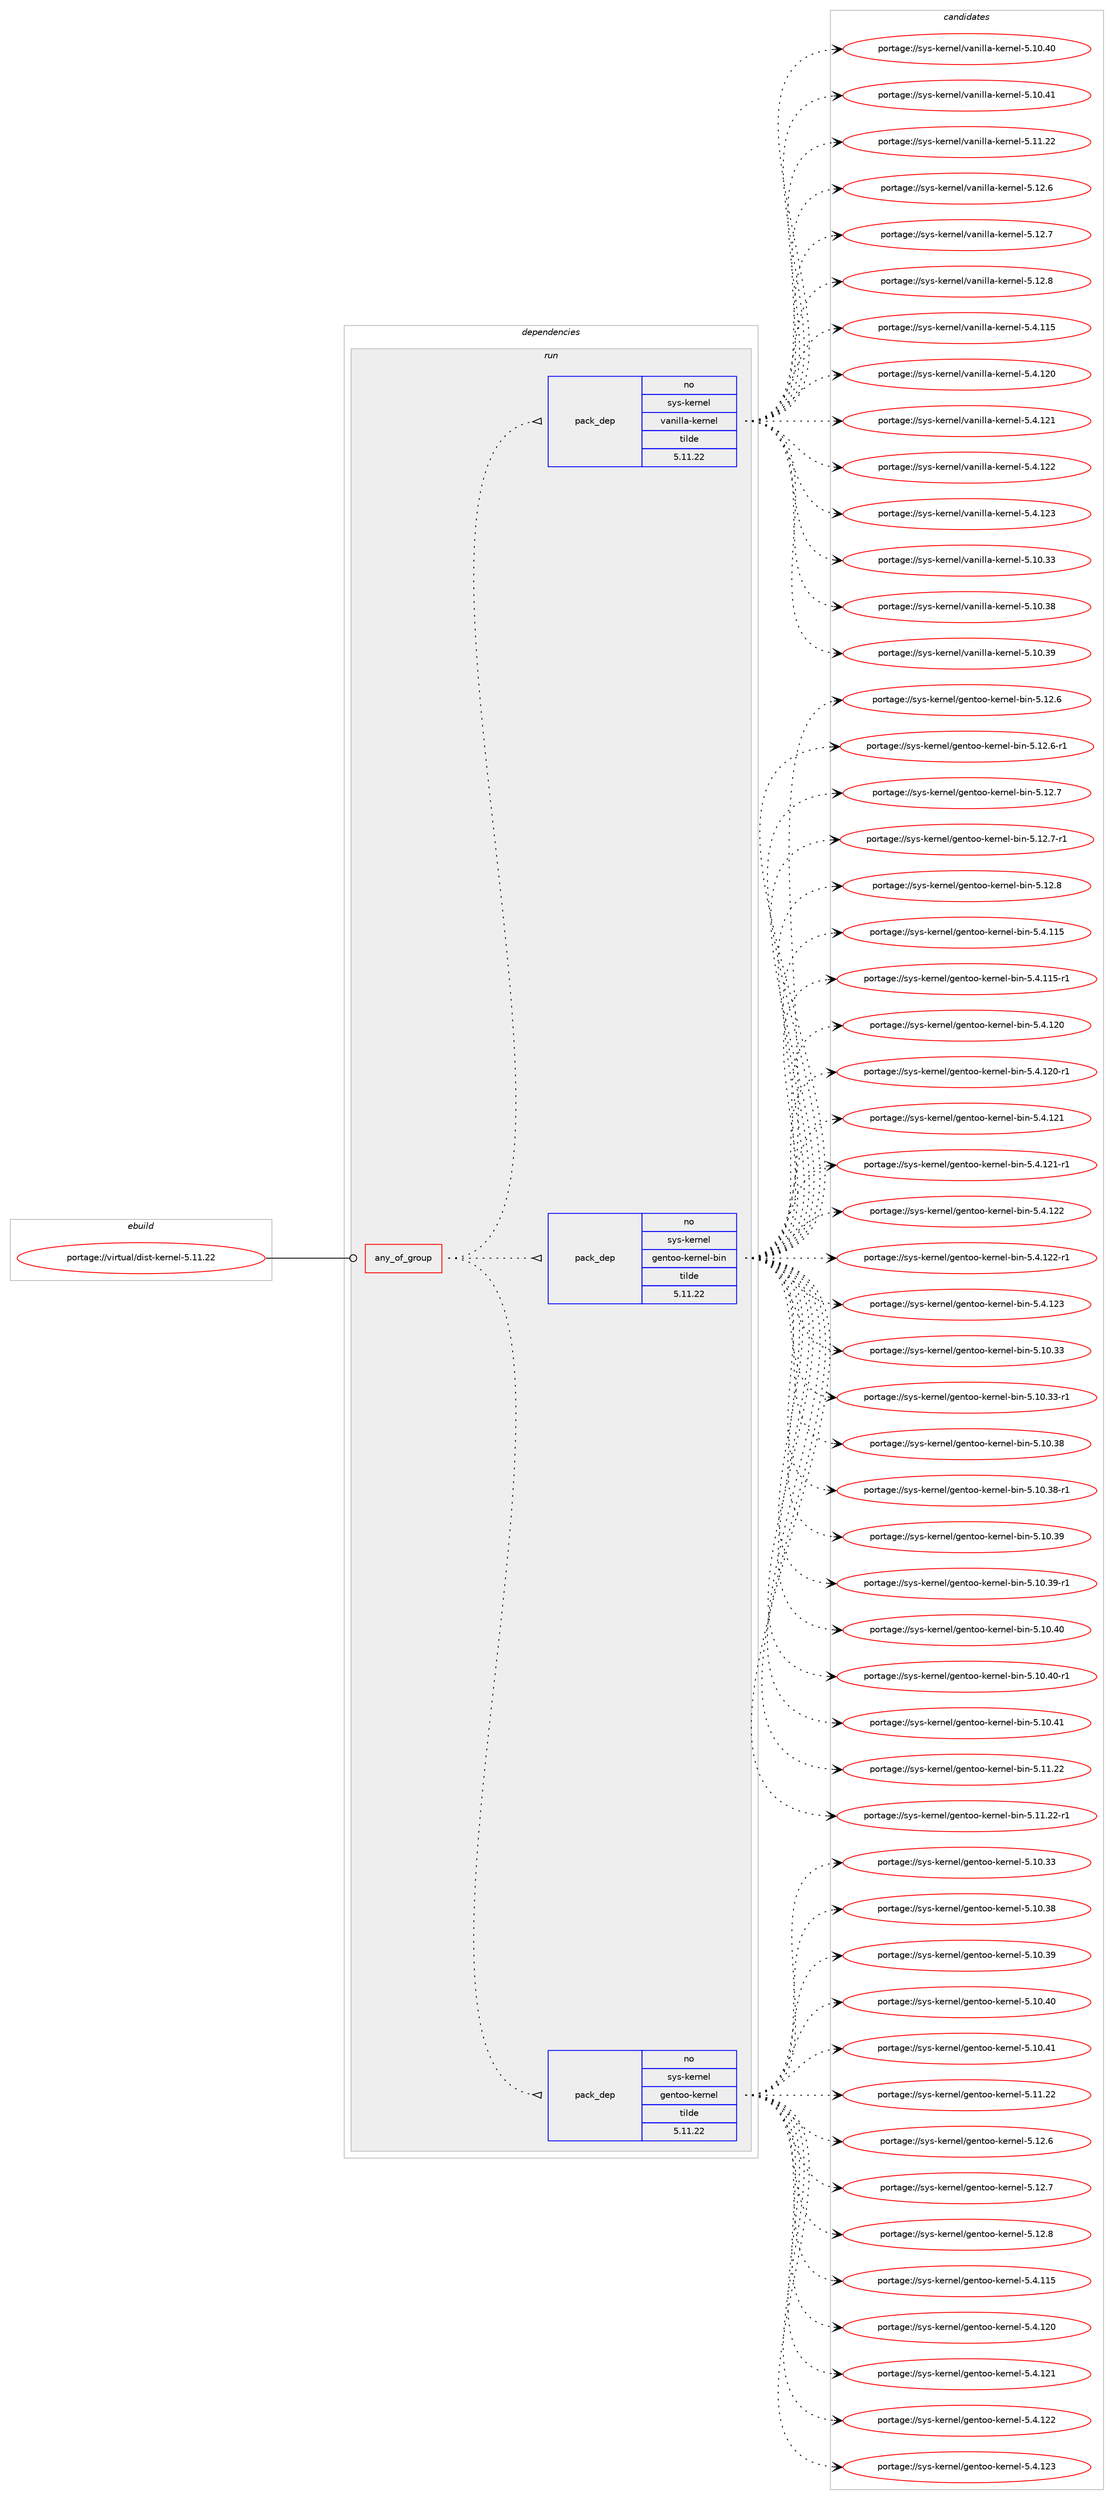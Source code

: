 digraph prolog {

# *************
# Graph options
# *************

newrank=true;
concentrate=true;
compound=true;
graph [rankdir=LR,fontname=Helvetica,fontsize=10,ranksep=1.5];#, ranksep=2.5, nodesep=0.2];
edge  [arrowhead=vee];
node  [fontname=Helvetica,fontsize=10];

# **********
# The ebuild
# **********

subgraph cluster_leftcol {
color=gray;
rank=same;
label=<<i>ebuild</i>>;
id [label="portage://virtual/dist-kernel-5.11.22", color=red, width=4, href="../virtual/dist-kernel-5.11.22.svg"];
}

# ****************
# The dependencies
# ****************

subgraph cluster_midcol {
color=gray;
label=<<i>dependencies</i>>;
subgraph cluster_compile {
fillcolor="#eeeeee";
style=filled;
label=<<i>compile</i>>;
}
subgraph cluster_compileandrun {
fillcolor="#eeeeee";
style=filled;
label=<<i>compile and run</i>>;
}
subgraph cluster_run {
fillcolor="#eeeeee";
style=filled;
label=<<i>run</i>>;
subgraph any24 {
dependency660 [label=<<TABLE BORDER="0" CELLBORDER="1" CELLSPACING="0" CELLPADDING="4"><TR><TD CELLPADDING="10">any_of_group</TD></TR></TABLE>>, shape=none, color=red];subgraph pack335 {
dependency661 [label=<<TABLE BORDER="0" CELLBORDER="1" CELLSPACING="0" CELLPADDING="4" WIDTH="220"><TR><TD ROWSPAN="6" CELLPADDING="30">pack_dep</TD></TR><TR><TD WIDTH="110">no</TD></TR><TR><TD>sys-kernel</TD></TR><TR><TD>gentoo-kernel</TD></TR><TR><TD>tilde</TD></TR><TR><TD>5.11.22</TD></TR></TABLE>>, shape=none, color=blue];
}
dependency660:e -> dependency661:w [weight=20,style="dotted",arrowhead="oinv"];
subgraph pack336 {
dependency662 [label=<<TABLE BORDER="0" CELLBORDER="1" CELLSPACING="0" CELLPADDING="4" WIDTH="220"><TR><TD ROWSPAN="6" CELLPADDING="30">pack_dep</TD></TR><TR><TD WIDTH="110">no</TD></TR><TR><TD>sys-kernel</TD></TR><TR><TD>gentoo-kernel-bin</TD></TR><TR><TD>tilde</TD></TR><TR><TD>5.11.22</TD></TR></TABLE>>, shape=none, color=blue];
}
dependency660:e -> dependency662:w [weight=20,style="dotted",arrowhead="oinv"];
subgraph pack337 {
dependency663 [label=<<TABLE BORDER="0" CELLBORDER="1" CELLSPACING="0" CELLPADDING="4" WIDTH="220"><TR><TD ROWSPAN="6" CELLPADDING="30">pack_dep</TD></TR><TR><TD WIDTH="110">no</TD></TR><TR><TD>sys-kernel</TD></TR><TR><TD>vanilla-kernel</TD></TR><TR><TD>tilde</TD></TR><TR><TD>5.11.22</TD></TR></TABLE>>, shape=none, color=blue];
}
dependency660:e -> dependency663:w [weight=20,style="dotted",arrowhead="oinv"];
}
id:e -> dependency660:w [weight=20,style="solid",arrowhead="odot"];
}
}

# **************
# The candidates
# **************

subgraph cluster_choices {
rank=same;
color=gray;
label=<<i>candidates</i>>;

subgraph choice335 {
color=black;
nodesep=1;
choice1151211154510710111411010110847103101110116111111451071011141101011084553464948465151 [label="portage://sys-kernel/gentoo-kernel-5.10.33", color=red, width=4,href="../sys-kernel/gentoo-kernel-5.10.33.svg"];
choice1151211154510710111411010110847103101110116111111451071011141101011084553464948465156 [label="portage://sys-kernel/gentoo-kernel-5.10.38", color=red, width=4,href="../sys-kernel/gentoo-kernel-5.10.38.svg"];
choice1151211154510710111411010110847103101110116111111451071011141101011084553464948465157 [label="portage://sys-kernel/gentoo-kernel-5.10.39", color=red, width=4,href="../sys-kernel/gentoo-kernel-5.10.39.svg"];
choice1151211154510710111411010110847103101110116111111451071011141101011084553464948465248 [label="portage://sys-kernel/gentoo-kernel-5.10.40", color=red, width=4,href="../sys-kernel/gentoo-kernel-5.10.40.svg"];
choice1151211154510710111411010110847103101110116111111451071011141101011084553464948465249 [label="portage://sys-kernel/gentoo-kernel-5.10.41", color=red, width=4,href="../sys-kernel/gentoo-kernel-5.10.41.svg"];
choice1151211154510710111411010110847103101110116111111451071011141101011084553464949465050 [label="portage://sys-kernel/gentoo-kernel-5.11.22", color=red, width=4,href="../sys-kernel/gentoo-kernel-5.11.22.svg"];
choice11512111545107101114110101108471031011101161111114510710111411010110845534649504654 [label="portage://sys-kernel/gentoo-kernel-5.12.6", color=red, width=4,href="../sys-kernel/gentoo-kernel-5.12.6.svg"];
choice11512111545107101114110101108471031011101161111114510710111411010110845534649504655 [label="portage://sys-kernel/gentoo-kernel-5.12.7", color=red, width=4,href="../sys-kernel/gentoo-kernel-5.12.7.svg"];
choice11512111545107101114110101108471031011101161111114510710111411010110845534649504656 [label="portage://sys-kernel/gentoo-kernel-5.12.8", color=red, width=4,href="../sys-kernel/gentoo-kernel-5.12.8.svg"];
choice1151211154510710111411010110847103101110116111111451071011141101011084553465246494953 [label="portage://sys-kernel/gentoo-kernel-5.4.115", color=red, width=4,href="../sys-kernel/gentoo-kernel-5.4.115.svg"];
choice1151211154510710111411010110847103101110116111111451071011141101011084553465246495048 [label="portage://sys-kernel/gentoo-kernel-5.4.120", color=red, width=4,href="../sys-kernel/gentoo-kernel-5.4.120.svg"];
choice1151211154510710111411010110847103101110116111111451071011141101011084553465246495049 [label="portage://sys-kernel/gentoo-kernel-5.4.121", color=red, width=4,href="../sys-kernel/gentoo-kernel-5.4.121.svg"];
choice1151211154510710111411010110847103101110116111111451071011141101011084553465246495050 [label="portage://sys-kernel/gentoo-kernel-5.4.122", color=red, width=4,href="../sys-kernel/gentoo-kernel-5.4.122.svg"];
choice1151211154510710111411010110847103101110116111111451071011141101011084553465246495051 [label="portage://sys-kernel/gentoo-kernel-5.4.123", color=red, width=4,href="../sys-kernel/gentoo-kernel-5.4.123.svg"];
dependency661:e -> choice1151211154510710111411010110847103101110116111111451071011141101011084553464948465151:w [style=dotted,weight="100"];
dependency661:e -> choice1151211154510710111411010110847103101110116111111451071011141101011084553464948465156:w [style=dotted,weight="100"];
dependency661:e -> choice1151211154510710111411010110847103101110116111111451071011141101011084553464948465157:w [style=dotted,weight="100"];
dependency661:e -> choice1151211154510710111411010110847103101110116111111451071011141101011084553464948465248:w [style=dotted,weight="100"];
dependency661:e -> choice1151211154510710111411010110847103101110116111111451071011141101011084553464948465249:w [style=dotted,weight="100"];
dependency661:e -> choice1151211154510710111411010110847103101110116111111451071011141101011084553464949465050:w [style=dotted,weight="100"];
dependency661:e -> choice11512111545107101114110101108471031011101161111114510710111411010110845534649504654:w [style=dotted,weight="100"];
dependency661:e -> choice11512111545107101114110101108471031011101161111114510710111411010110845534649504655:w [style=dotted,weight="100"];
dependency661:e -> choice11512111545107101114110101108471031011101161111114510710111411010110845534649504656:w [style=dotted,weight="100"];
dependency661:e -> choice1151211154510710111411010110847103101110116111111451071011141101011084553465246494953:w [style=dotted,weight="100"];
dependency661:e -> choice1151211154510710111411010110847103101110116111111451071011141101011084553465246495048:w [style=dotted,weight="100"];
dependency661:e -> choice1151211154510710111411010110847103101110116111111451071011141101011084553465246495049:w [style=dotted,weight="100"];
dependency661:e -> choice1151211154510710111411010110847103101110116111111451071011141101011084553465246495050:w [style=dotted,weight="100"];
dependency661:e -> choice1151211154510710111411010110847103101110116111111451071011141101011084553465246495051:w [style=dotted,weight="100"];
}
subgraph choice336 {
color=black;
nodesep=1;
choice11512111545107101114110101108471031011101161111114510710111411010110845981051104553464948465151 [label="portage://sys-kernel/gentoo-kernel-bin-5.10.33", color=red, width=4,href="../sys-kernel/gentoo-kernel-bin-5.10.33.svg"];
choice115121115451071011141101011084710310111011611111145107101114110101108459810511045534649484651514511449 [label="portage://sys-kernel/gentoo-kernel-bin-5.10.33-r1", color=red, width=4,href="../sys-kernel/gentoo-kernel-bin-5.10.33-r1.svg"];
choice11512111545107101114110101108471031011101161111114510710111411010110845981051104553464948465156 [label="portage://sys-kernel/gentoo-kernel-bin-5.10.38", color=red, width=4,href="../sys-kernel/gentoo-kernel-bin-5.10.38.svg"];
choice115121115451071011141101011084710310111011611111145107101114110101108459810511045534649484651564511449 [label="portage://sys-kernel/gentoo-kernel-bin-5.10.38-r1", color=red, width=4,href="../sys-kernel/gentoo-kernel-bin-5.10.38-r1.svg"];
choice11512111545107101114110101108471031011101161111114510710111411010110845981051104553464948465157 [label="portage://sys-kernel/gentoo-kernel-bin-5.10.39", color=red, width=4,href="../sys-kernel/gentoo-kernel-bin-5.10.39.svg"];
choice115121115451071011141101011084710310111011611111145107101114110101108459810511045534649484651574511449 [label="portage://sys-kernel/gentoo-kernel-bin-5.10.39-r1", color=red, width=4,href="../sys-kernel/gentoo-kernel-bin-5.10.39-r1.svg"];
choice11512111545107101114110101108471031011101161111114510710111411010110845981051104553464948465248 [label="portage://sys-kernel/gentoo-kernel-bin-5.10.40", color=red, width=4,href="../sys-kernel/gentoo-kernel-bin-5.10.40.svg"];
choice115121115451071011141101011084710310111011611111145107101114110101108459810511045534649484652484511449 [label="portage://sys-kernel/gentoo-kernel-bin-5.10.40-r1", color=red, width=4,href="../sys-kernel/gentoo-kernel-bin-5.10.40-r1.svg"];
choice11512111545107101114110101108471031011101161111114510710111411010110845981051104553464948465249 [label="portage://sys-kernel/gentoo-kernel-bin-5.10.41", color=red, width=4,href="../sys-kernel/gentoo-kernel-bin-5.10.41.svg"];
choice11512111545107101114110101108471031011101161111114510710111411010110845981051104553464949465050 [label="portage://sys-kernel/gentoo-kernel-bin-5.11.22", color=red, width=4,href="../sys-kernel/gentoo-kernel-bin-5.11.22.svg"];
choice115121115451071011141101011084710310111011611111145107101114110101108459810511045534649494650504511449 [label="portage://sys-kernel/gentoo-kernel-bin-5.11.22-r1", color=red, width=4,href="../sys-kernel/gentoo-kernel-bin-5.11.22-r1.svg"];
choice115121115451071011141101011084710310111011611111145107101114110101108459810511045534649504654 [label="portage://sys-kernel/gentoo-kernel-bin-5.12.6", color=red, width=4,href="../sys-kernel/gentoo-kernel-bin-5.12.6.svg"];
choice1151211154510710111411010110847103101110116111111451071011141101011084598105110455346495046544511449 [label="portage://sys-kernel/gentoo-kernel-bin-5.12.6-r1", color=red, width=4,href="../sys-kernel/gentoo-kernel-bin-5.12.6-r1.svg"];
choice115121115451071011141101011084710310111011611111145107101114110101108459810511045534649504655 [label="portage://sys-kernel/gentoo-kernel-bin-5.12.7", color=red, width=4,href="../sys-kernel/gentoo-kernel-bin-5.12.7.svg"];
choice1151211154510710111411010110847103101110116111111451071011141101011084598105110455346495046554511449 [label="portage://sys-kernel/gentoo-kernel-bin-5.12.7-r1", color=red, width=4,href="../sys-kernel/gentoo-kernel-bin-5.12.7-r1.svg"];
choice115121115451071011141101011084710310111011611111145107101114110101108459810511045534649504656 [label="portage://sys-kernel/gentoo-kernel-bin-5.12.8", color=red, width=4,href="../sys-kernel/gentoo-kernel-bin-5.12.8.svg"];
choice11512111545107101114110101108471031011101161111114510710111411010110845981051104553465246494953 [label="portage://sys-kernel/gentoo-kernel-bin-5.4.115", color=red, width=4,href="../sys-kernel/gentoo-kernel-bin-5.4.115.svg"];
choice115121115451071011141101011084710310111011611111145107101114110101108459810511045534652464949534511449 [label="portage://sys-kernel/gentoo-kernel-bin-5.4.115-r1", color=red, width=4,href="../sys-kernel/gentoo-kernel-bin-5.4.115-r1.svg"];
choice11512111545107101114110101108471031011101161111114510710111411010110845981051104553465246495048 [label="portage://sys-kernel/gentoo-kernel-bin-5.4.120", color=red, width=4,href="../sys-kernel/gentoo-kernel-bin-5.4.120.svg"];
choice115121115451071011141101011084710310111011611111145107101114110101108459810511045534652464950484511449 [label="portage://sys-kernel/gentoo-kernel-bin-5.4.120-r1", color=red, width=4,href="../sys-kernel/gentoo-kernel-bin-5.4.120-r1.svg"];
choice11512111545107101114110101108471031011101161111114510710111411010110845981051104553465246495049 [label="portage://sys-kernel/gentoo-kernel-bin-5.4.121", color=red, width=4,href="../sys-kernel/gentoo-kernel-bin-5.4.121.svg"];
choice115121115451071011141101011084710310111011611111145107101114110101108459810511045534652464950494511449 [label="portage://sys-kernel/gentoo-kernel-bin-5.4.121-r1", color=red, width=4,href="../sys-kernel/gentoo-kernel-bin-5.4.121-r1.svg"];
choice11512111545107101114110101108471031011101161111114510710111411010110845981051104553465246495050 [label="portage://sys-kernel/gentoo-kernel-bin-5.4.122", color=red, width=4,href="../sys-kernel/gentoo-kernel-bin-5.4.122.svg"];
choice115121115451071011141101011084710310111011611111145107101114110101108459810511045534652464950504511449 [label="portage://sys-kernel/gentoo-kernel-bin-5.4.122-r1", color=red, width=4,href="../sys-kernel/gentoo-kernel-bin-5.4.122-r1.svg"];
choice11512111545107101114110101108471031011101161111114510710111411010110845981051104553465246495051 [label="portage://sys-kernel/gentoo-kernel-bin-5.4.123", color=red, width=4,href="../sys-kernel/gentoo-kernel-bin-5.4.123.svg"];
dependency662:e -> choice11512111545107101114110101108471031011101161111114510710111411010110845981051104553464948465151:w [style=dotted,weight="100"];
dependency662:e -> choice115121115451071011141101011084710310111011611111145107101114110101108459810511045534649484651514511449:w [style=dotted,weight="100"];
dependency662:e -> choice11512111545107101114110101108471031011101161111114510710111411010110845981051104553464948465156:w [style=dotted,weight="100"];
dependency662:e -> choice115121115451071011141101011084710310111011611111145107101114110101108459810511045534649484651564511449:w [style=dotted,weight="100"];
dependency662:e -> choice11512111545107101114110101108471031011101161111114510710111411010110845981051104553464948465157:w [style=dotted,weight="100"];
dependency662:e -> choice115121115451071011141101011084710310111011611111145107101114110101108459810511045534649484651574511449:w [style=dotted,weight="100"];
dependency662:e -> choice11512111545107101114110101108471031011101161111114510710111411010110845981051104553464948465248:w [style=dotted,weight="100"];
dependency662:e -> choice115121115451071011141101011084710310111011611111145107101114110101108459810511045534649484652484511449:w [style=dotted,weight="100"];
dependency662:e -> choice11512111545107101114110101108471031011101161111114510710111411010110845981051104553464948465249:w [style=dotted,weight="100"];
dependency662:e -> choice11512111545107101114110101108471031011101161111114510710111411010110845981051104553464949465050:w [style=dotted,weight="100"];
dependency662:e -> choice115121115451071011141101011084710310111011611111145107101114110101108459810511045534649494650504511449:w [style=dotted,weight="100"];
dependency662:e -> choice115121115451071011141101011084710310111011611111145107101114110101108459810511045534649504654:w [style=dotted,weight="100"];
dependency662:e -> choice1151211154510710111411010110847103101110116111111451071011141101011084598105110455346495046544511449:w [style=dotted,weight="100"];
dependency662:e -> choice115121115451071011141101011084710310111011611111145107101114110101108459810511045534649504655:w [style=dotted,weight="100"];
dependency662:e -> choice1151211154510710111411010110847103101110116111111451071011141101011084598105110455346495046554511449:w [style=dotted,weight="100"];
dependency662:e -> choice115121115451071011141101011084710310111011611111145107101114110101108459810511045534649504656:w [style=dotted,weight="100"];
dependency662:e -> choice11512111545107101114110101108471031011101161111114510710111411010110845981051104553465246494953:w [style=dotted,weight="100"];
dependency662:e -> choice115121115451071011141101011084710310111011611111145107101114110101108459810511045534652464949534511449:w [style=dotted,weight="100"];
dependency662:e -> choice11512111545107101114110101108471031011101161111114510710111411010110845981051104553465246495048:w [style=dotted,weight="100"];
dependency662:e -> choice115121115451071011141101011084710310111011611111145107101114110101108459810511045534652464950484511449:w [style=dotted,weight="100"];
dependency662:e -> choice11512111545107101114110101108471031011101161111114510710111411010110845981051104553465246495049:w [style=dotted,weight="100"];
dependency662:e -> choice115121115451071011141101011084710310111011611111145107101114110101108459810511045534652464950494511449:w [style=dotted,weight="100"];
dependency662:e -> choice11512111545107101114110101108471031011101161111114510710111411010110845981051104553465246495050:w [style=dotted,weight="100"];
dependency662:e -> choice115121115451071011141101011084710310111011611111145107101114110101108459810511045534652464950504511449:w [style=dotted,weight="100"];
dependency662:e -> choice11512111545107101114110101108471031011101161111114510710111411010110845981051104553465246495051:w [style=dotted,weight="100"];
}
subgraph choice337 {
color=black;
nodesep=1;
choice11512111545107101114110101108471189711010510810897451071011141101011084553464948465151 [label="portage://sys-kernel/vanilla-kernel-5.10.33", color=red, width=4,href="../sys-kernel/vanilla-kernel-5.10.33.svg"];
choice11512111545107101114110101108471189711010510810897451071011141101011084553464948465156 [label="portage://sys-kernel/vanilla-kernel-5.10.38", color=red, width=4,href="../sys-kernel/vanilla-kernel-5.10.38.svg"];
choice11512111545107101114110101108471189711010510810897451071011141101011084553464948465157 [label="portage://sys-kernel/vanilla-kernel-5.10.39", color=red, width=4,href="../sys-kernel/vanilla-kernel-5.10.39.svg"];
choice11512111545107101114110101108471189711010510810897451071011141101011084553464948465248 [label="portage://sys-kernel/vanilla-kernel-5.10.40", color=red, width=4,href="../sys-kernel/vanilla-kernel-5.10.40.svg"];
choice11512111545107101114110101108471189711010510810897451071011141101011084553464948465249 [label="portage://sys-kernel/vanilla-kernel-5.10.41", color=red, width=4,href="../sys-kernel/vanilla-kernel-5.10.41.svg"];
choice11512111545107101114110101108471189711010510810897451071011141101011084553464949465050 [label="portage://sys-kernel/vanilla-kernel-5.11.22", color=red, width=4,href="../sys-kernel/vanilla-kernel-5.11.22.svg"];
choice115121115451071011141101011084711897110105108108974510710111411010110845534649504654 [label="portage://sys-kernel/vanilla-kernel-5.12.6", color=red, width=4,href="../sys-kernel/vanilla-kernel-5.12.6.svg"];
choice115121115451071011141101011084711897110105108108974510710111411010110845534649504655 [label="portage://sys-kernel/vanilla-kernel-5.12.7", color=red, width=4,href="../sys-kernel/vanilla-kernel-5.12.7.svg"];
choice115121115451071011141101011084711897110105108108974510710111411010110845534649504656 [label="portage://sys-kernel/vanilla-kernel-5.12.8", color=red, width=4,href="../sys-kernel/vanilla-kernel-5.12.8.svg"];
choice11512111545107101114110101108471189711010510810897451071011141101011084553465246494953 [label="portage://sys-kernel/vanilla-kernel-5.4.115", color=red, width=4,href="../sys-kernel/vanilla-kernel-5.4.115.svg"];
choice11512111545107101114110101108471189711010510810897451071011141101011084553465246495048 [label="portage://sys-kernel/vanilla-kernel-5.4.120", color=red, width=4,href="../sys-kernel/vanilla-kernel-5.4.120.svg"];
choice11512111545107101114110101108471189711010510810897451071011141101011084553465246495049 [label="portage://sys-kernel/vanilla-kernel-5.4.121", color=red, width=4,href="../sys-kernel/vanilla-kernel-5.4.121.svg"];
choice11512111545107101114110101108471189711010510810897451071011141101011084553465246495050 [label="portage://sys-kernel/vanilla-kernel-5.4.122", color=red, width=4,href="../sys-kernel/vanilla-kernel-5.4.122.svg"];
choice11512111545107101114110101108471189711010510810897451071011141101011084553465246495051 [label="portage://sys-kernel/vanilla-kernel-5.4.123", color=red, width=4,href="../sys-kernel/vanilla-kernel-5.4.123.svg"];
dependency663:e -> choice11512111545107101114110101108471189711010510810897451071011141101011084553464948465151:w [style=dotted,weight="100"];
dependency663:e -> choice11512111545107101114110101108471189711010510810897451071011141101011084553464948465156:w [style=dotted,weight="100"];
dependency663:e -> choice11512111545107101114110101108471189711010510810897451071011141101011084553464948465157:w [style=dotted,weight="100"];
dependency663:e -> choice11512111545107101114110101108471189711010510810897451071011141101011084553464948465248:w [style=dotted,weight="100"];
dependency663:e -> choice11512111545107101114110101108471189711010510810897451071011141101011084553464948465249:w [style=dotted,weight="100"];
dependency663:e -> choice11512111545107101114110101108471189711010510810897451071011141101011084553464949465050:w [style=dotted,weight="100"];
dependency663:e -> choice115121115451071011141101011084711897110105108108974510710111411010110845534649504654:w [style=dotted,weight="100"];
dependency663:e -> choice115121115451071011141101011084711897110105108108974510710111411010110845534649504655:w [style=dotted,weight="100"];
dependency663:e -> choice115121115451071011141101011084711897110105108108974510710111411010110845534649504656:w [style=dotted,weight="100"];
dependency663:e -> choice11512111545107101114110101108471189711010510810897451071011141101011084553465246494953:w [style=dotted,weight="100"];
dependency663:e -> choice11512111545107101114110101108471189711010510810897451071011141101011084553465246495048:w [style=dotted,weight="100"];
dependency663:e -> choice11512111545107101114110101108471189711010510810897451071011141101011084553465246495049:w [style=dotted,weight="100"];
dependency663:e -> choice11512111545107101114110101108471189711010510810897451071011141101011084553465246495050:w [style=dotted,weight="100"];
dependency663:e -> choice11512111545107101114110101108471189711010510810897451071011141101011084553465246495051:w [style=dotted,weight="100"];
}
}

}
